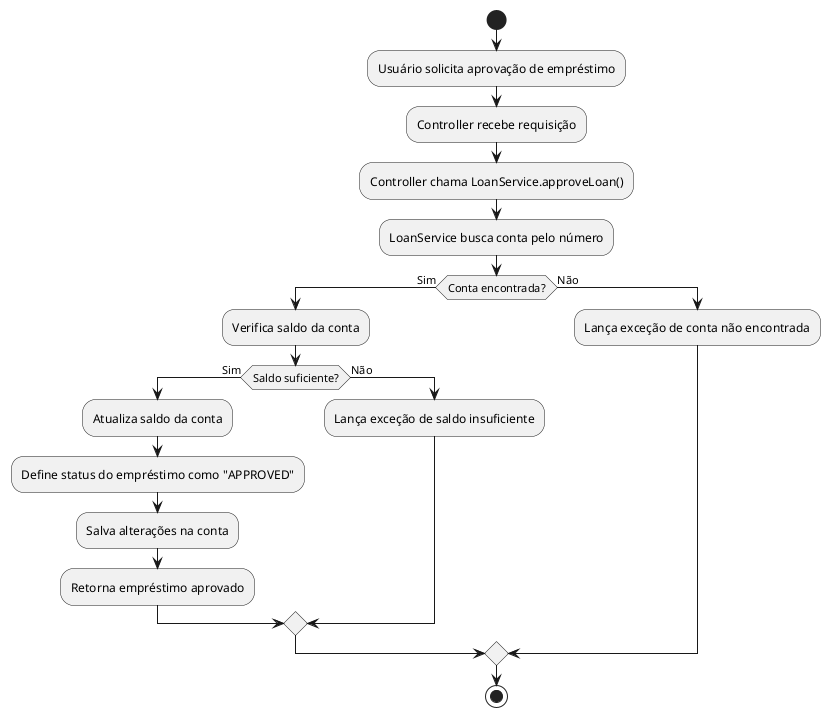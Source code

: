 @startuml
' Diagrama de Atividades - Aprovação de Empréstimo

start
:Usuário solicita aprovação de empréstimo;
:Controller recebe requisição;
:Controller chama LoanService.approveLoan();
:LoanService busca conta pelo número;
if (Conta encontrada?) then (Sim)
  :Verifica saldo da conta;
  if (Saldo suficiente?) then (Sim)
    :Atualiza saldo da conta;
    :Define status do empréstimo como "APPROVED";
    :Salva alterações na conta;
    :Retorna empréstimo aprovado;
  else (Não)
    :Lança exceção de saldo insuficiente;
  endif
else (Não)
  :Lança exceção de conta não encontrada;
endif
stop
@enduml
